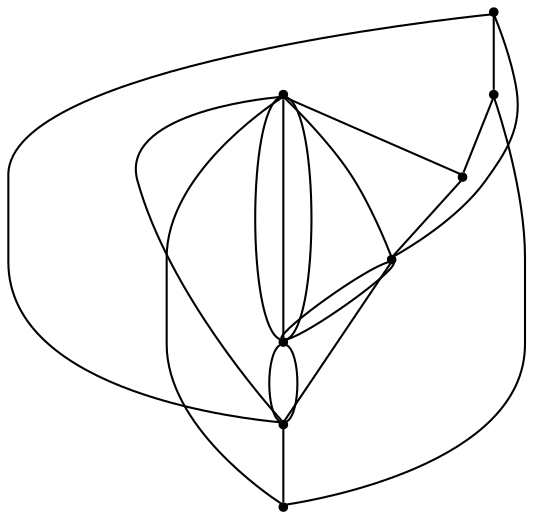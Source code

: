 graph {
  node [shape=point,comment="{\"directed\":false,\"doi\":\"10.1007/978-3-031-22203-0_17\",\"figure\":\"4 (1)\"}"]

  v0 [pos="739.3761390522761,277.13470381491925"]
  v1 [pos="728.2993864255989,561.5098140739601"]
  v2 [pos="666.0269310319535,533.6724177440296"]
  v3 [pos="638.9392825073298,320.2242310866403"]
  v4 [pos="526.9672962267307,485.16522368234547"]
  v5 [pos="496.8749995832545,365.6476790374554"]
  v6 [pos="455.0349971237615,262.9241383897905"]
  v7 [pos="436.1986452680354,542.5904568515268"]

  v0 -- v1 [id="-1",pos="739.3761390522761,277.13470381491925 790.8551282200883,365.73523921550446 769.0182932868689,512.6318404928829 728.2993864255989,561.5098140739601"]
  v0 -- v3 [id="-2",pos="739.3761390522761,277.13470381491925 747.2939138053661,288.2157293967689 738.713679422783,301.82521125526625 727.5075834484245,312.4314388279131 713.7261928575933,325.4333304227176 695.960860721153,333.9347433235499 680.5626074335173,334.47651000254626 665.1642905574638,335.0599901723197 652.1372493657827,327.64211062948004 645.6195001401654,323.9331708580602 642.5713971386867,322.19862410651933 640.947871794679,321.2752667025287 638.9392825073298,320.2242310866403"]
  v0 -- v3 [id="-3",pos="739.3761390522761,277.13470381491925 736.1085925108912,276.1889456139945 733.0850055792971,274.14384461988914 728.9453175725741,272.383944176284 706.80007881352,262.9658518805677 652.716476262593,261.6740054192427 632.4174000345621,271.00867073340464 612.1183238065312,280.34359039812 625.603837489814,300.26305399699163 632.3507593728147,310.26462646248126 635.9423382993816,315.5664579999524 637.6231886145241,318.04594681273954 638.9392825073298,320.2242310866403"]
  v0 -- v2 [id="-4",pos="739.3761390522761,277.13470381491925 743.4578675169189,278.9018694994537 744.480691053685,281.9901048767764 744.7228121833602,285.6775758559753 745.2645855021464,293.97042130292164 741.8473439350611,305.3055537205137 734.0044120846193,337.351943010083 726.1782039880321,369.4400457904296 713.9387053495398,422.2811189335308 702.3910486956005,458.7031007952944 690.8391952060931,495.0833691662808 679.9749868655709,515.0862597467068 673.1155770716628,524.3377524298678 666.2561672777545,533.6307042532526 663.3973591948921,532.2554308103731 666.0269310319535,533.6724177440296"]
  v0 -- v5 [id="-5",pos="739.3761390522761,277.13470381491925 736.5807350861427,272.41693618011243 729.6361522454641,269.12130477174696 717.1434344246786,265.3412316998854 694.5565105162949,258.5485458175964 653.8500033964758,250.21398687987278 616.1481761897181,250.88089403120057 578.4462853945427,251.54754683197496 543.7532713479967,261.21566572180075 523.8209413190384,277.38473040902886 503.8844462487209,293.55379509625686 498.7169334845008,316.26551907166447 496.2957408922354,329.7674638546881 493.87868154712044,343.2694086377118 494.21207562111056,347.6032877191288 494.7788073938431,352.0623072728774 495.3455709607845,356.5213268266259 496.1457040206772,361.06377336192884 496.8749995832545,365.6476790374554"]
  v2 -- v3 [id="-6",pos="666.0269310319535,533.6724177440296 670.2484389060819,529.1716846995039 671.2486211280523,527.8381247474017 672.1362518506972,526.2545382011899 673.0238825733423,524.6712060055318 673.7948285495117,522.879052005434 674.4282963666183,521.1288658466672 675.0575673481567,519.4203931786774 675.553429829365,517.7533796509113 676.2035578119082,515.127973237484 676.8494889588836,512.4608533332796 677.6537552659266,508.8353405434141 678.3330703321934,505.16811426277144 679.008188562892,501.5426014729059 679.562425211547,497.9588021738176 680.0666813638913,493.9998358082882 680.5709375162357,490.08258293353595 681.0210163367015,485.79041734289615 681.3794006588469,481.4979974017028 681.7335881454242,477.205831811063 681.9961447220988,472.87169837909244 682.1586767177347,468.4129331758974 682.3212087133705,463.91220013137166 682.3878493751179,459.2865809650679 682.3670559625307,455.1607606364298 682.3461989615257,451.0351946583452 682.2378442977686,447.4513953592569 682.1086326330064,444.5342488609429 681.9836178038123,441.61710236262894 681.8461396447494,439.40857650642 681.6127701517981,436.6165704804376 681.3835339059972,433.78259661312444 681.0584699147255,430.3656512771449 680.7042824281482,427.1567646939442 680.3500313531532,423.94787811074343 679.9666567828525,420.9892724722058 679.5207747979548,417.9052720107831 679.0748292246394,414.821525899914 678.5747699078631,411.65435280749045 678.0663805083684,408.6957471689528 677.562124356024,405.73688717986164 677.0578682036796,403.0283081354336 676.5244249676119,400.319474740452 675.9868484843938,397.6106413454704 675.4242817530205,394.90206230104235 674.8283311023557,392.1932289060608 674.232380451691,389.48464986163276 673.6073063057206,386.7758164666512 672.994695489619,384.2338370347783 672.3820846735174,381.65014411212826 671.7861976112704,379.27476429281063 671.0569020486931,376.56593089782905 670.3318033216839,373.857351853401 669.4732960943445,370.81506488275545 668.6898867883064,368.18965846932826 667.9022170582824,365.564252055901 667.19377849671,363.3557261996921 666.310344609633,360.85520590804293 665.4268471341384,358.35493996694726 664.3683543331391,355.5212204501876 663.3431818630136,353.02095450909195 662.3180093928879,350.4787207266656 661.326157253636,348.2701948704567 660.088472291564,345.7696745788075 658.850787329492,343.311122128489 657.3630727090319,340.6022887335074 655.9419987503192,338.2269089141898 654.5209247916064,335.8515290948721 653.1623582474907,333.89302983277275 651.9955107827342,332.2677297957838 650.8245300708272,330.684143249572 649.8493380970123,329.4757237698014 648.6241800532267,328.14216381769916 647.3989584210235,326.808603865597 645.9320372131506,325.3084443009396 638.9392825073298,320.2242310866403"]
  v5 -- v6 [id="-7",pos="496.8749995832545,365.6476790374554 455.0349971237615,262.9241383897905 455.0349971237615,262.9241383897905 455.0349971237615,262.9241383897905"]
  v2 -- v3 [id="-9",pos="666.0269310319535,533.6724177440296 670.4401579854411,461.9952235971344 661.4387087529614,390.859732541597 638.9392825073298,320.2242310866403"]
  v2 -- v5 [id="-10",pos="666.0269310319535,533.6724177440296 657.629762532857,529.3385386626127 654.7251072008344,527.796665607178 650.6619980751914,525.0878322121965 646.5988253611308,522.4207123079921 641.3771988534497,518.5868864147942 634.9511441261527,513.4612140602713 628.5292862344238,508.33528735519496 620.9030637114965,501.91776853934704 613.810284424637,495.9168759301639 606.7216383849278,489.9159833209808 600.1706324168543,484.29025777823875 593.0736562944268,478.20593818750126 585.9766801719992,472.12161859676377 578.3379943192032,465.5789593085843 571.3535061076832,459.32804010529156 564.3648846490128,453.1188343927761 558.0263911728857,447.2013687651473 551.9629176033021,441.20047615596417 545.8994440337186,435.15787005600384 540.1110539590961,429.0320913250427 535.1227333559488,423.40611143174715 530.1386095883694,417.8220993797823 525.9504538393235,412.7378861654831 520.5829237072346,405.19512050086536 515.2112285337865,397.6940683270248 508.6560257301451,387.69249586153506 504.81375917916694,381.5667171305739 500.97146083397996,375.4406840490592 499.8421305356652,373.1487312112959 496.8749995832545,365.6476790374554"]
  v4 -- v7 [id="-12",pos="526.9672962267307,485.16522368234547 436.1986452680354,542.5904568515268 436.1986452680354,542.5904568515268 436.1986452680354,542.5904568515268"]
  v3 -- v5 [id="-15",pos="638.9392825073298,320.2242310866403 631.3922275644364,315.7237523926681 628.7501923975063,314.6819325254527 626.512325213464,313.93185274312395 624.2744580294217,313.223232101019 622.4408224166849,312.76489240357694 618.8569156068133,312.306552706135 615.2688755497915,311.84821300869305 609.9346339543674,311.3896189606976 605.7298498340936,311.22301934814243 601.525002125402,311.05641973558716 598.4536815505933,311.18130585736526 595.7324152152115,311.3896189606976 593.0111488798298,311.59818641458355 590.639936783875,311.84821300869305 587.543625960911,312.306552706135 584.4472515495293,312.76489240357694 580.625841999556,313.43179955490484 577.9545561604848,313.8901392523468 575.2833339098313,314.3901924405659 573.7664322056478,314.72364601622985 571.932796592911,315.1819857136718 570.0991609801742,315.59861192033657 567.9529882944523,316.14037859933285 564.0815346597509,317.2656254481027 560.2142142721998,318.3491588060954 554.625873359655,320.05763147408516 550.6877154747884,321.307764444633 546.7496211783396,322.599610905958 544.4659067451371,323.3914041790639 542.3238673065655,324.22491094294696 540.1776946208436,325.01670421605286 538.1773937653206,325.85021097993587 536.181226156948,326.68371774381893 534.1809253014251,327.5169701571485 532.1847894872614,328.39219041180877 529.0592915805739,330.30923053368446 525.9337936738866,332.184557164783 521.6789336746757,335.1014493125434 516.6739847003003,339.1438426596272 511.6731689730752,343.1859816561574 505.92642931204483,348.3533675014575 500.7422563823879,356.2295867417392 499.94212332249515,357.5631149000222 499.00031526797153,360.2301712165882 496.8749995832545,365.6476790374554"]
  v3 -- v0 [id="-16",pos="638.9392825073298,320.2242310866403 739.3761390522761,277.13470381491925 739.3761390522761,277.13470381491925 739.3761390522761,277.13470381491925"]
  v4 -- v5 [id="-17",pos="526.9672962267307,485.16522368234547 517.0073787742904,430.99065417478045 506.9891189486122,391.1514726264837 496.8749995832545,365.6476790374554"]
  v4 -- v2 [id="-18",pos="526.9672962267307,485.16522368234547 562.4186975369507,487.3781370856026 608.746929488606,503.54716997901147 666.0269310319535,533.6724177440296"]
  v5 -- v3 [id="-21",pos="496.8749995832545,365.6476790374554 557.5387951859782,331.01762861905513 604.888002772191,315.8904155928617 638.9392825073298,320.2242310866403"]
  v6 -- v0 [id="-22",pos="455.0349971237615,262.9241383897905 559.514105793346,227.2565602697655 712.45512397623,247.67620423213293 739.3761390522761,277.13470381491925"]
  v7 -- v6 [id="-23",pos="436.1986452680354,542.5904568515268 407.048124884874,424.7022500586628 413.3449679474089,331.48019689444936 455.0349971237615,262.9241383897905"]
  v7 -- v1 [id="-24",pos="436.1986452680354,542.5904568515268 478.5470053328143,587.934579223463 626.3455327938424,595.3523315910259 728.2993864255989,561.5098140739601"]
  v1 -- v2 [id="-25",pos="728.2993864255989,561.5098140739601 666.0269310319535,533.6724177440296 666.0269310319535,533.6724177440296 666.0269310319535,533.6724177440296"]
}